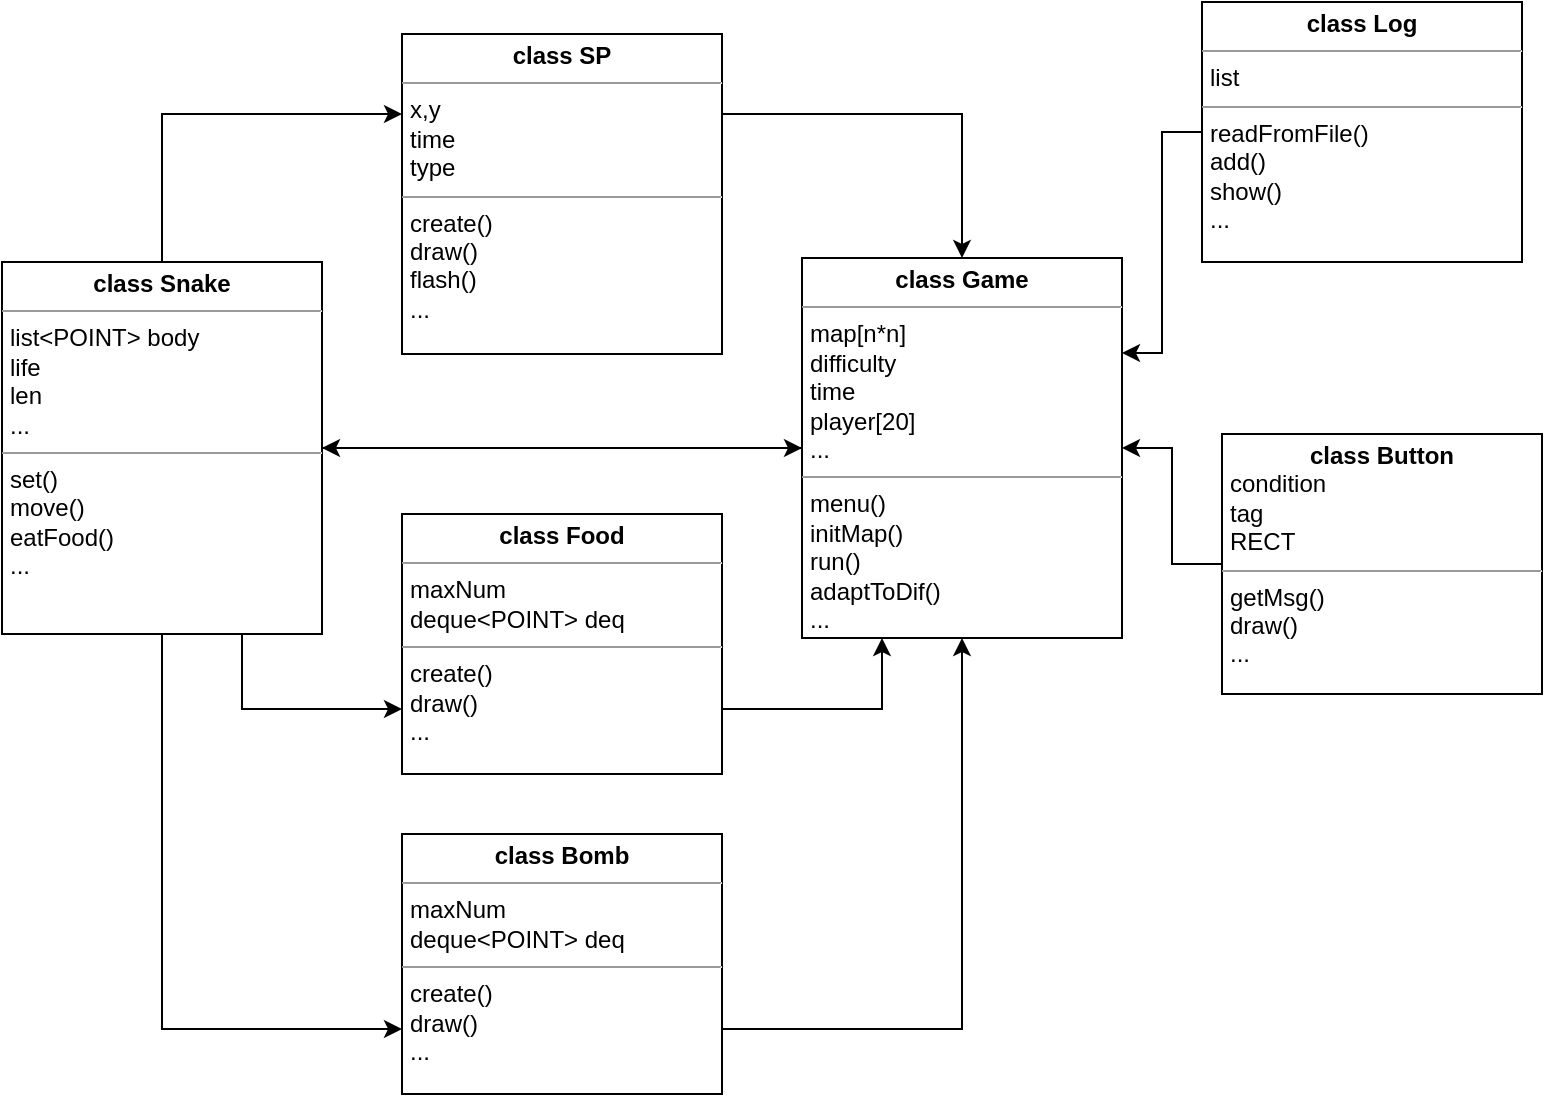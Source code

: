 <mxfile version="13.9.9" type="device"><diagram name="Page-1" id="e56a1550-8fbb-45ad-956c-1786394a9013"><mxGraphModel dx="907" dy="607" grid="1" gridSize="10" guides="1" tooltips="1" connect="1" arrows="1" fold="1" page="1" pageScale="1" pageWidth="1100" pageHeight="850" background="#ffffff" math="0" shadow="0"><root><mxCell id="0"/><mxCell id="1" parent="0"/><mxCell id="uTaKo379JU40ioAjqCbK-33" style="edgeStyle=orthogonalEdgeStyle;rounded=0;orthogonalLoop=1;jettySize=auto;html=1;exitX=1;exitY=0.5;exitDx=0;exitDy=0;entryX=0;entryY=0.5;entryDx=0;entryDy=0;" parent="1" source="uTaKo379JU40ioAjqCbK-30" target="uTaKo379JU40ioAjqCbK-31" edge="1"><mxGeometry relative="1" as="geometry"/></mxCell><mxCell id="uTaKo379JU40ioAjqCbK-39" style="edgeStyle=orthogonalEdgeStyle;rounded=0;orthogonalLoop=1;jettySize=auto;html=1;exitX=0.5;exitY=0;exitDx=0;exitDy=0;entryX=0;entryY=0.25;entryDx=0;entryDy=0;" parent="1" source="uTaKo379JU40ioAjqCbK-30" target="uTaKo379JU40ioAjqCbK-38" edge="1"><mxGeometry relative="1" as="geometry"/></mxCell><mxCell id="uTaKo379JU40ioAjqCbK-40" style="edgeStyle=orthogonalEdgeStyle;rounded=0;orthogonalLoop=1;jettySize=auto;html=1;exitX=0.75;exitY=1;exitDx=0;exitDy=0;entryX=0;entryY=0.75;entryDx=0;entryDy=0;" parent="1" source="uTaKo379JU40ioAjqCbK-30" target="uTaKo379JU40ioAjqCbK-35" edge="1"><mxGeometry relative="1" as="geometry"/></mxCell><mxCell id="uTaKo379JU40ioAjqCbK-41" style="edgeStyle=orthogonalEdgeStyle;rounded=0;orthogonalLoop=1;jettySize=auto;html=1;exitX=0.5;exitY=1;exitDx=0;exitDy=0;entryX=0;entryY=0.75;entryDx=0;entryDy=0;" parent="1" source="uTaKo379JU40ioAjqCbK-30" target="uTaKo379JU40ioAjqCbK-36" edge="1"><mxGeometry relative="1" as="geometry"/></mxCell><mxCell id="uTaKo379JU40ioAjqCbK-30" value="&lt;p style=&quot;margin: 0px ; margin-top: 4px ; text-align: center&quot;&gt;&lt;b&gt;class Snake&lt;/b&gt;&lt;/p&gt;&lt;hr size=&quot;1&quot;&gt;&lt;p style=&quot;margin: 0px ; margin-left: 4px&quot;&gt;list&amp;lt;POINT&amp;gt; body&lt;/p&gt;&lt;p style=&quot;margin: 0px ; margin-left: 4px&quot;&gt;life&lt;/p&gt;&lt;p style=&quot;margin: 0px ; margin-left: 4px&quot;&gt;len&lt;/p&gt;&lt;p style=&quot;margin: 0px ; margin-left: 4px&quot;&gt;...&lt;/p&gt;&lt;hr size=&quot;1&quot;&gt;&lt;p style=&quot;margin: 0px ; margin-left: 4px&quot;&gt;set()&lt;/p&gt;&lt;p style=&quot;margin: 0px ; margin-left: 4px&quot;&gt;move()&lt;/p&gt;&lt;p style=&quot;margin: 0px ; margin-left: 4px&quot;&gt;eatFood()&lt;/p&gt;&lt;p style=&quot;margin: 0px ; margin-left: 4px&quot;&gt;...&lt;/p&gt;" style="verticalAlign=top;align=left;overflow=fill;fontSize=12;fontFamily=Helvetica;html=1;" parent="1" vertex="1"><mxGeometry x="70" y="244" width="160" height="186" as="geometry"/></mxCell><mxCell id="uTaKo379JU40ioAjqCbK-34" value="" style="edgeStyle=orthogonalEdgeStyle;rounded=0;orthogonalLoop=1;jettySize=auto;html=1;" parent="1" source="uTaKo379JU40ioAjqCbK-31" target="uTaKo379JU40ioAjqCbK-30" edge="1"><mxGeometry relative="1" as="geometry"/></mxCell><mxCell id="uTaKo379JU40ioAjqCbK-31" value="&lt;p style=&quot;margin: 0px ; margin-top: 4px ; text-align: center&quot;&gt;&lt;b&gt;class Game&lt;/b&gt;&lt;/p&gt;&lt;hr size=&quot;1&quot;&gt;&lt;p style=&quot;margin: 0px ; margin-left: 4px&quot;&gt;map[n*n]&lt;/p&gt;&lt;p style=&quot;margin: 0px ; margin-left: 4px&quot;&gt;difficulty&lt;/p&gt;&lt;p style=&quot;margin: 0px ; margin-left: 4px&quot;&gt;time&lt;/p&gt;&lt;p style=&quot;margin: 0px ; margin-left: 4px&quot;&gt;player[20]&lt;/p&gt;&lt;p style=&quot;margin: 0px ; margin-left: 4px&quot;&gt;...&lt;/p&gt;&lt;hr size=&quot;1&quot;&gt;&lt;p style=&quot;margin: 0px ; margin-left: 4px&quot;&gt;menu()&lt;/p&gt;&lt;p style=&quot;margin: 0px ; margin-left: 4px&quot;&gt;initMap()&lt;/p&gt;&lt;p style=&quot;margin: 0px ; margin-left: 4px&quot;&gt;run()&lt;/p&gt;&lt;p style=&quot;margin: 0px ; margin-left: 4px&quot;&gt;adaptToDif()&lt;/p&gt;&lt;p style=&quot;margin: 0px ; margin-left: 4px&quot;&gt;...&lt;/p&gt;" style="verticalAlign=top;align=left;overflow=fill;fontSize=12;fontFamily=Helvetica;html=1;" parent="1" vertex="1"><mxGeometry x="470" y="242" width="160" height="190" as="geometry"/></mxCell><mxCell id="uTaKo379JU40ioAjqCbK-43" style="edgeStyle=orthogonalEdgeStyle;rounded=0;orthogonalLoop=1;jettySize=auto;html=1;exitX=1;exitY=0.75;exitDx=0;exitDy=0;entryX=0.25;entryY=1;entryDx=0;entryDy=0;" parent="1" source="uTaKo379JU40ioAjqCbK-35" target="uTaKo379JU40ioAjqCbK-31" edge="1"><mxGeometry relative="1" as="geometry"/></mxCell><mxCell id="uTaKo379JU40ioAjqCbK-35" value="&lt;p style=&quot;margin: 0px ; margin-top: 4px ; text-align: center&quot;&gt;&lt;b&gt;class Food&lt;/b&gt;&lt;/p&gt;&lt;hr size=&quot;1&quot;&gt;&lt;p style=&quot;margin: 0px ; margin-left: 4px&quot;&gt;maxNum&lt;/p&gt;&lt;p style=&quot;margin: 0px ; margin-left: 4px&quot;&gt;deque&amp;lt;POINT&amp;gt; deq&amp;nbsp;&lt;/p&gt;&lt;hr size=&quot;1&quot;&gt;&lt;p style=&quot;margin: 0px ; margin-left: 4px&quot;&gt;create()&lt;/p&gt;&lt;p style=&quot;margin: 0px ; margin-left: 4px&quot;&gt;draw()&lt;/p&gt;&lt;p style=&quot;margin: 0px ; margin-left: 4px&quot;&gt;...&lt;/p&gt;" style="verticalAlign=top;align=left;overflow=fill;fontSize=12;fontFamily=Helvetica;html=1;" parent="1" vertex="1"><mxGeometry x="270" y="370" width="160" height="130" as="geometry"/></mxCell><mxCell id="uTaKo379JU40ioAjqCbK-44" style="edgeStyle=orthogonalEdgeStyle;rounded=0;orthogonalLoop=1;jettySize=auto;html=1;exitX=1;exitY=0.75;exitDx=0;exitDy=0;entryX=0.5;entryY=1;entryDx=0;entryDy=0;" parent="1" source="uTaKo379JU40ioAjqCbK-36" target="uTaKo379JU40ioAjqCbK-31" edge="1"><mxGeometry relative="1" as="geometry"/></mxCell><mxCell id="uTaKo379JU40ioAjqCbK-36" value="&lt;p style=&quot;margin: 0px ; margin-top: 4px ; text-align: center&quot;&gt;&lt;b&gt;class Bomb&lt;/b&gt;&lt;/p&gt;&lt;hr size=&quot;1&quot;&gt;&lt;p style=&quot;margin: 0px ; margin-left: 4px&quot;&gt;maxNum&lt;/p&gt;&lt;p style=&quot;margin: 0px ; margin-left: 4px&quot;&gt;deque&amp;lt;POINT&amp;gt; deq&amp;nbsp;&lt;/p&gt;&lt;hr size=&quot;1&quot;&gt;&lt;p style=&quot;margin: 0px ; margin-left: 4px&quot;&gt;create()&lt;/p&gt;&lt;p style=&quot;margin: 0px ; margin-left: 4px&quot;&gt;draw()&lt;/p&gt;&lt;p style=&quot;margin: 0px ; margin-left: 4px&quot;&gt;...&lt;/p&gt;" style="verticalAlign=top;align=left;overflow=fill;fontSize=12;fontFamily=Helvetica;html=1;" parent="1" vertex="1"><mxGeometry x="270" y="530" width="160" height="130" as="geometry"/></mxCell><mxCell id="uTaKo379JU40ioAjqCbK-42" style="edgeStyle=orthogonalEdgeStyle;rounded=0;orthogonalLoop=1;jettySize=auto;html=1;exitX=1;exitY=0.25;exitDx=0;exitDy=0;entryX=0.5;entryY=0;entryDx=0;entryDy=0;" parent="1" source="uTaKo379JU40ioAjqCbK-38" target="uTaKo379JU40ioAjqCbK-31" edge="1"><mxGeometry relative="1" as="geometry"/></mxCell><mxCell id="uTaKo379JU40ioAjqCbK-38" value="&lt;p style=&quot;margin: 0px ; margin-top: 4px ; text-align: center&quot;&gt;&lt;b&gt;class SP&lt;/b&gt;&lt;/p&gt;&lt;hr size=&quot;1&quot;&gt;&lt;p style=&quot;margin: 0px ; margin-left: 4px&quot;&gt;x,y&lt;/p&gt;&lt;p style=&quot;margin: 0px ; margin-left: 4px&quot;&gt;time&amp;nbsp;&lt;/p&gt;&lt;p style=&quot;margin: 0px ; margin-left: 4px&quot;&gt;type&lt;/p&gt;&lt;hr size=&quot;1&quot;&gt;&lt;p style=&quot;margin: 0px ; margin-left: 4px&quot;&gt;create()&lt;/p&gt;&lt;p style=&quot;margin: 0px ; margin-left: 4px&quot;&gt;draw()&lt;/p&gt;&lt;p style=&quot;margin: 0px ; margin-left: 4px&quot;&gt;flash()&lt;/p&gt;&lt;p style=&quot;margin: 0px ; margin-left: 4px&quot;&gt;...&lt;/p&gt;" style="verticalAlign=top;align=left;overflow=fill;fontSize=12;fontFamily=Helvetica;html=1;" parent="1" vertex="1"><mxGeometry x="270" y="130" width="160" height="160" as="geometry"/></mxCell><mxCell id="uTaKo379JU40ioAjqCbK-46" style="edgeStyle=orthogonalEdgeStyle;rounded=0;orthogonalLoop=1;jettySize=auto;html=1;exitX=0;exitY=0.5;exitDx=0;exitDy=0;entryX=1;entryY=0.25;entryDx=0;entryDy=0;" parent="1" source="uTaKo379JU40ioAjqCbK-45" target="uTaKo379JU40ioAjqCbK-31" edge="1"><mxGeometry relative="1" as="geometry"/></mxCell><mxCell id="uTaKo379JU40ioAjqCbK-45" value="&lt;p style=&quot;margin: 0px ; margin-top: 4px ; text-align: center&quot;&gt;&lt;b&gt;class Log&lt;/b&gt;&lt;/p&gt;&lt;hr size=&quot;1&quot;&gt;&lt;p style=&quot;margin: 0px ; margin-left: 4px&quot;&gt;&lt;span&gt;list&lt;/span&gt;&lt;span&gt;&amp;nbsp;&lt;/span&gt;&lt;/p&gt;&lt;hr size=&quot;1&quot;&gt;&lt;p style=&quot;margin: 0px ; margin-left: 4px&quot;&gt;readFromFile()&lt;/p&gt;&lt;p style=&quot;margin: 0px ; margin-left: 4px&quot;&gt;add()&lt;/p&gt;&lt;p style=&quot;margin: 0px ; margin-left: 4px&quot;&gt;show()&lt;/p&gt;&lt;p style=&quot;margin: 0px ; margin-left: 4px&quot;&gt;...&lt;/p&gt;" style="verticalAlign=top;align=left;overflow=fill;fontSize=12;fontFamily=Helvetica;html=1;" parent="1" vertex="1"><mxGeometry x="670" y="114" width="160" height="130" as="geometry"/></mxCell><mxCell id="uTaKo379JU40ioAjqCbK-48" value="" style="edgeStyle=orthogonalEdgeStyle;rounded=0;orthogonalLoop=1;jettySize=auto;html=1;" parent="1" source="uTaKo379JU40ioAjqCbK-47" target="uTaKo379JU40ioAjqCbK-31" edge="1"><mxGeometry relative="1" as="geometry"/></mxCell><mxCell id="uTaKo379JU40ioAjqCbK-47" value="&lt;p style=&quot;margin: 0px ; margin-top: 4px ; text-align: center&quot;&gt;&lt;b&gt;class Button&lt;/b&gt;&lt;/p&gt;&lt;p style=&quot;margin: 0px ; margin-left: 4px&quot;&gt;condition&lt;/p&gt;&lt;p style=&quot;margin: 0px ; margin-left: 4px&quot;&gt;tag&lt;/p&gt;&lt;p style=&quot;margin: 0px ; margin-left: 4px&quot;&gt;RECT&lt;/p&gt;&lt;hr size=&quot;1&quot;&gt;&lt;p style=&quot;margin: 0px ; margin-left: 4px&quot;&gt;getMsg()&lt;/p&gt;&lt;p style=&quot;margin: 0px ; margin-left: 4px&quot;&gt;draw()&lt;/p&gt;&lt;p style=&quot;margin: 0px ; margin-left: 4px&quot;&gt;...&lt;/p&gt;" style="verticalAlign=top;align=left;overflow=fill;fontSize=12;fontFamily=Helvetica;html=1;" parent="1" vertex="1"><mxGeometry x="680" y="330" width="160" height="130" as="geometry"/></mxCell></root></mxGraphModel></diagram></mxfile>